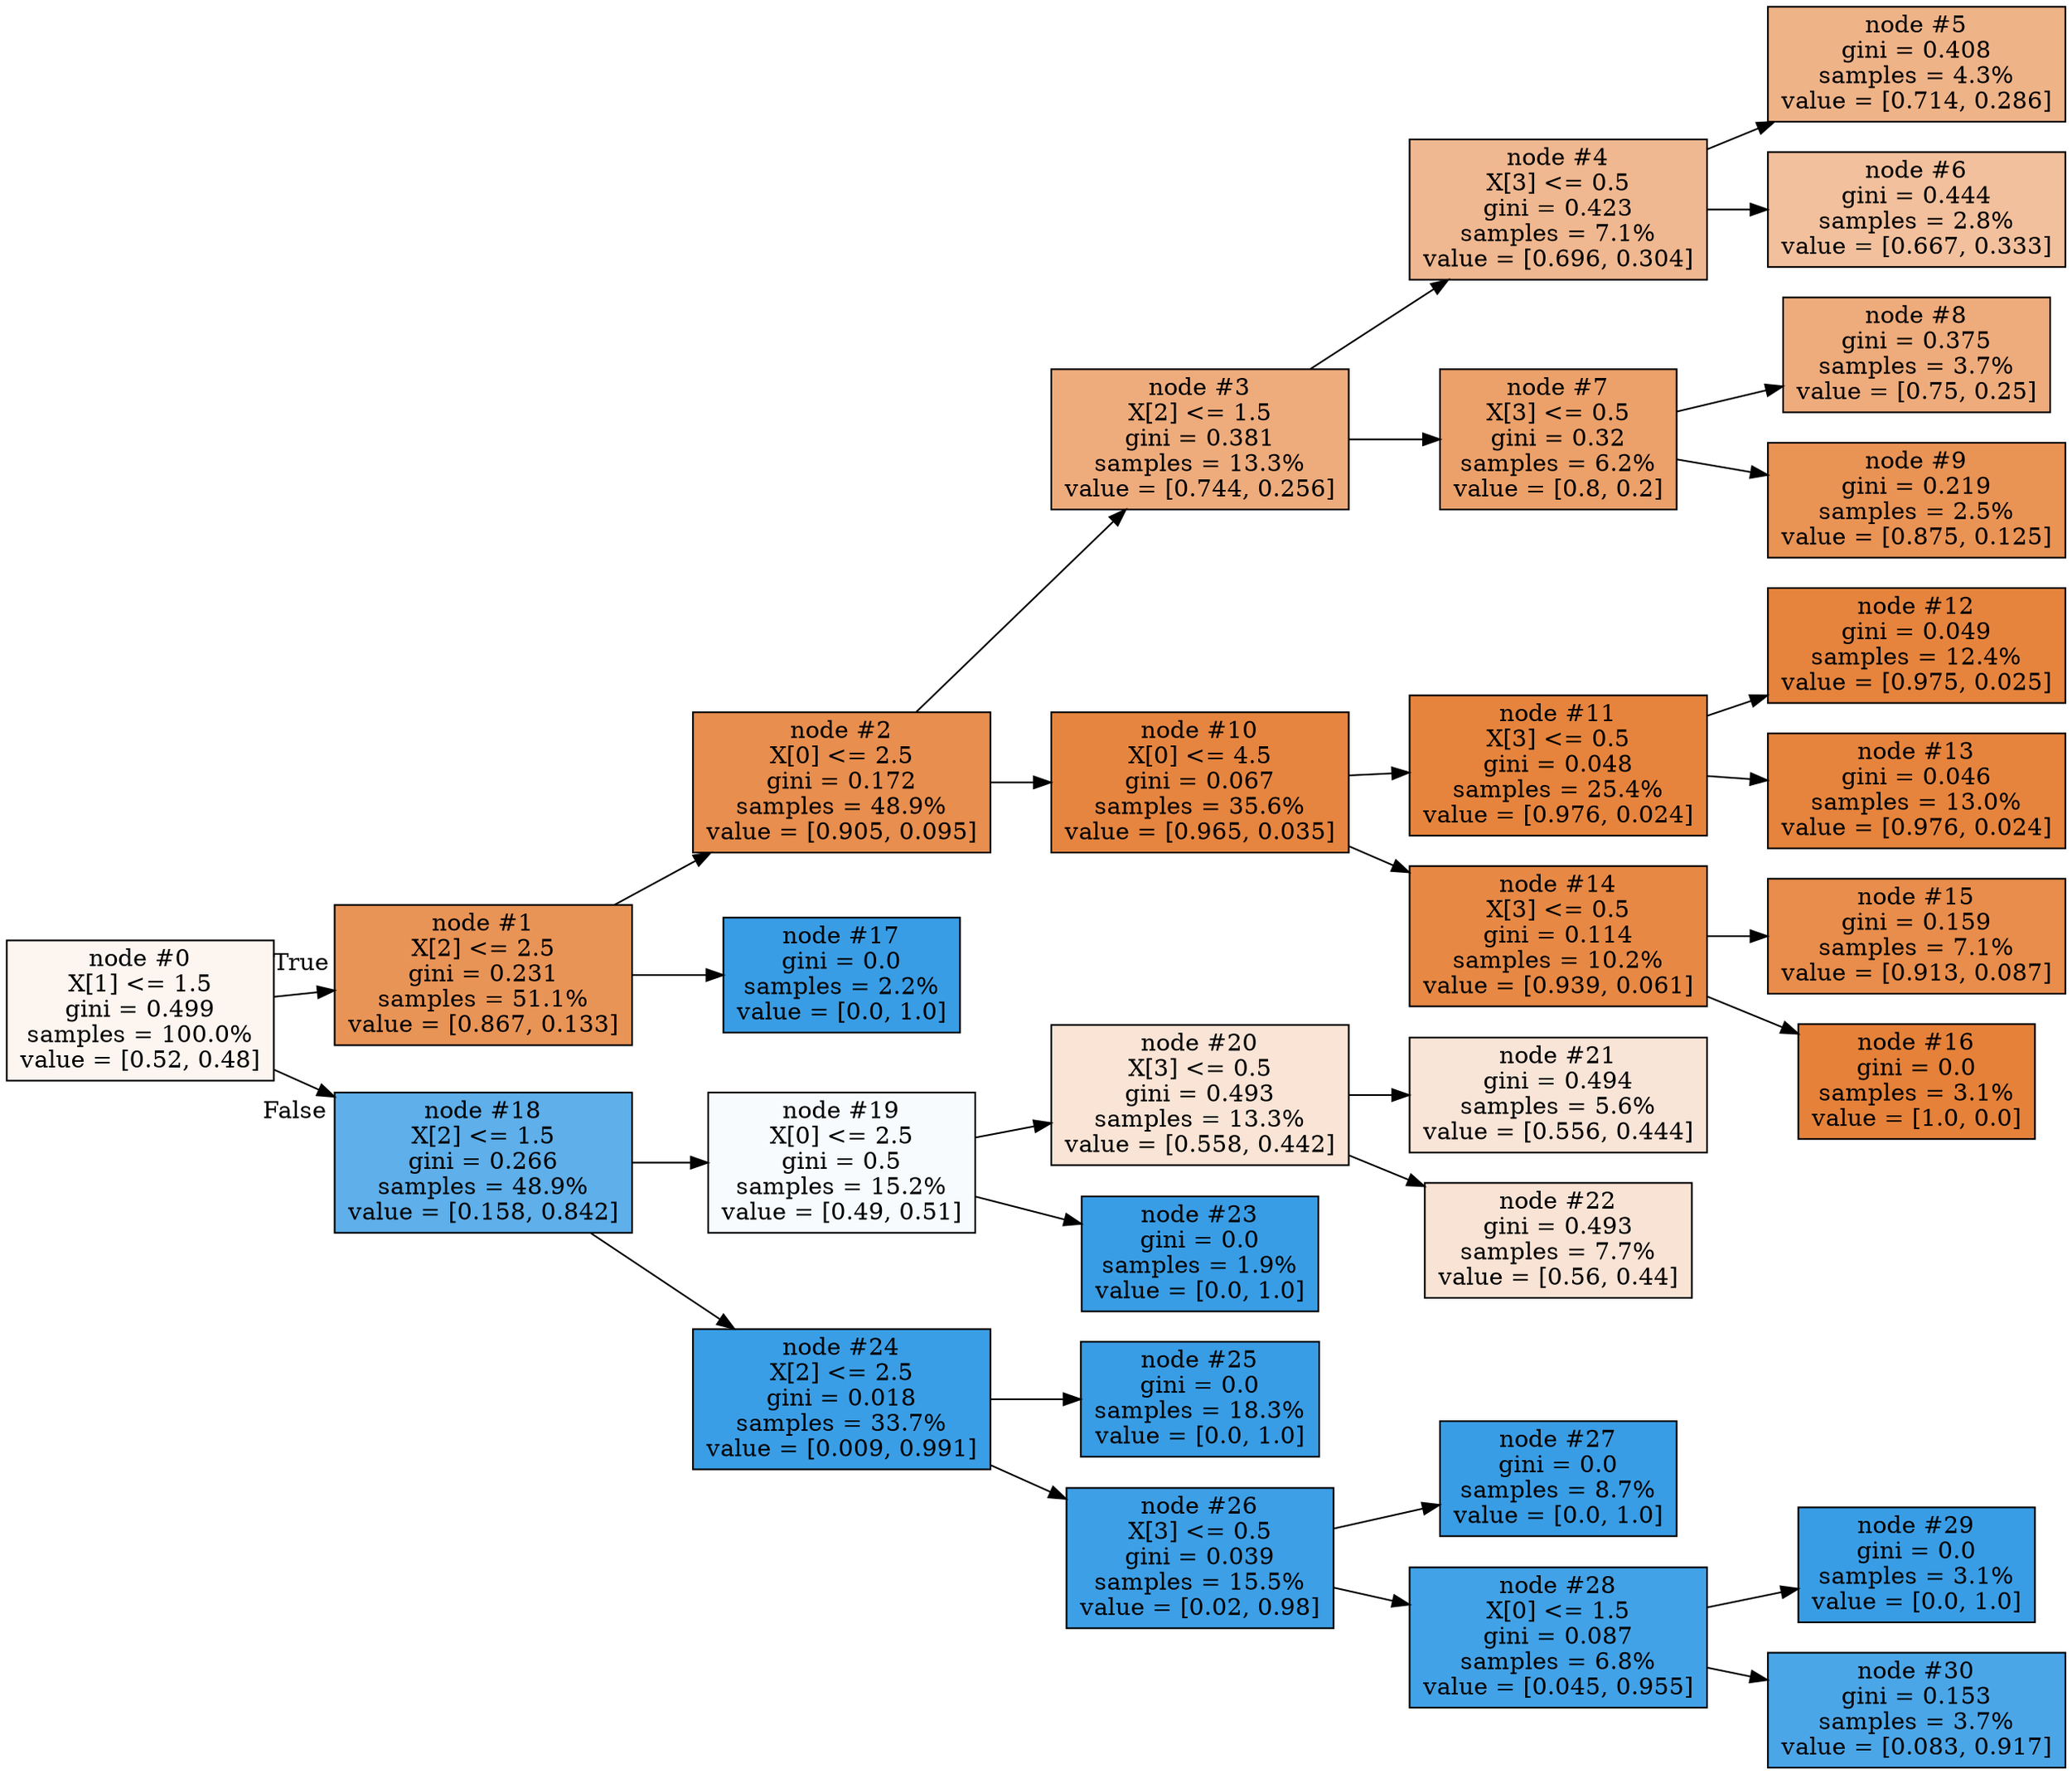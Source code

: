 digraph Tree {
node [shape=box, style="filled", color="black"] ;
rankdir=LR ;
0 [label="node #0\nX[1] <= 1.5\ngini = 0.499\nsamples = 100.0%\nvalue = [0.52, 0.48]", fillcolor="#e5813914"] ;
1 [label="node #1\nX[2] <= 2.5\ngini = 0.231\nsamples = 51.1%\nvalue = [0.867, 0.133]", fillcolor="#e58139d8"] ;
0 -> 1 [labeldistance=2.5, labelangle=-45, headlabel="True"] ;
2 [label="node #2\nX[0] <= 2.5\ngini = 0.172\nsamples = 48.9%\nvalue = [0.905, 0.095]", fillcolor="#e58139e4"] ;
1 -> 2 ;
3 [label="node #3\nX[2] <= 1.5\ngini = 0.381\nsamples = 13.3%\nvalue = [0.744, 0.256]", fillcolor="#e58139a7"] ;
2 -> 3 ;
4 [label="node #4\nX[3] <= 0.5\ngini = 0.423\nsamples = 7.1%\nvalue = [0.696, 0.304]", fillcolor="#e581398f"] ;
3 -> 4 ;
5 [label="node #5\ngini = 0.408\nsamples = 4.3%\nvalue = [0.714, 0.286]", fillcolor="#e5813999"] ;
4 -> 5 ;
6 [label="node #6\ngini = 0.444\nsamples = 2.8%\nvalue = [0.667, 0.333]", fillcolor="#e581397f"] ;
4 -> 6 ;
7 [label="node #7\nX[3] <= 0.5\ngini = 0.32\nsamples = 6.2%\nvalue = [0.8, 0.2]", fillcolor="#e58139bf"] ;
3 -> 7 ;
8 [label="node #8\ngini = 0.375\nsamples = 3.7%\nvalue = [0.75, 0.25]", fillcolor="#e58139aa"] ;
7 -> 8 ;
9 [label="node #9\ngini = 0.219\nsamples = 2.5%\nvalue = [0.875, 0.125]", fillcolor="#e58139db"] ;
7 -> 9 ;
10 [label="node #10\nX[0] <= 4.5\ngini = 0.067\nsamples = 35.6%\nvalue = [0.965, 0.035]", fillcolor="#e58139f6"] ;
2 -> 10 ;
11 [label="node #11\nX[3] <= 0.5\ngini = 0.048\nsamples = 25.4%\nvalue = [0.976, 0.024]", fillcolor="#e58139f9"] ;
10 -> 11 ;
12 [label="node #12\ngini = 0.049\nsamples = 12.4%\nvalue = [0.975, 0.025]", fillcolor="#e58139f8"] ;
11 -> 12 ;
13 [label="node #13\ngini = 0.046\nsamples = 13.0%\nvalue = [0.976, 0.024]", fillcolor="#e58139f9"] ;
11 -> 13 ;
14 [label="node #14\nX[3] <= 0.5\ngini = 0.114\nsamples = 10.2%\nvalue = [0.939, 0.061]", fillcolor="#e58139ef"] ;
10 -> 14 ;
15 [label="node #15\ngini = 0.159\nsamples = 7.1%\nvalue = [0.913, 0.087]", fillcolor="#e58139e7"] ;
14 -> 15 ;
16 [label="node #16\ngini = 0.0\nsamples = 3.1%\nvalue = [1.0, 0.0]", fillcolor="#e58139ff"] ;
14 -> 16 ;
17 [label="node #17\ngini = 0.0\nsamples = 2.2%\nvalue = [0.0, 1.0]", fillcolor="#399de5ff"] ;
1 -> 17 ;
18 [label="node #18\nX[2] <= 1.5\ngini = 0.266\nsamples = 48.9%\nvalue = [0.158, 0.842]", fillcolor="#399de5cf"] ;
0 -> 18 [labeldistance=2.5, labelangle=45, headlabel="False"] ;
19 [label="node #19\nX[0] <= 2.5\ngini = 0.5\nsamples = 15.2%\nvalue = [0.49, 0.51]", fillcolor="#399de50a"] ;
18 -> 19 ;
20 [label="node #20\nX[3] <= 0.5\ngini = 0.493\nsamples = 13.3%\nvalue = [0.558, 0.442]", fillcolor="#e5813935"] ;
19 -> 20 ;
21 [label="node #21\ngini = 0.494\nsamples = 5.6%\nvalue = [0.556, 0.444]", fillcolor="#e5813933"] ;
20 -> 21 ;
22 [label="node #22\ngini = 0.493\nsamples = 7.7%\nvalue = [0.56, 0.44]", fillcolor="#e5813937"] ;
20 -> 22 ;
23 [label="node #23\ngini = 0.0\nsamples = 1.9%\nvalue = [0.0, 1.0]", fillcolor="#399de5ff"] ;
19 -> 23 ;
24 [label="node #24\nX[2] <= 2.5\ngini = 0.018\nsamples = 33.7%\nvalue = [0.009, 0.991]", fillcolor="#399de5fd"] ;
18 -> 24 ;
25 [label="node #25\ngini = 0.0\nsamples = 18.3%\nvalue = [0.0, 1.0]", fillcolor="#399de5ff"] ;
24 -> 25 ;
26 [label="node #26\nX[3] <= 0.5\ngini = 0.039\nsamples = 15.5%\nvalue = [0.02, 0.98]", fillcolor="#399de5fa"] ;
24 -> 26 ;
27 [label="node #27\ngini = 0.0\nsamples = 8.7%\nvalue = [0.0, 1.0]", fillcolor="#399de5ff"] ;
26 -> 27 ;
28 [label="node #28\nX[0] <= 1.5\ngini = 0.087\nsamples = 6.8%\nvalue = [0.045, 0.955]", fillcolor="#399de5f3"] ;
26 -> 28 ;
29 [label="node #29\ngini = 0.0\nsamples = 3.1%\nvalue = [0.0, 1.0]", fillcolor="#399de5ff"] ;
28 -> 29 ;
30 [label="node #30\ngini = 0.153\nsamples = 3.7%\nvalue = [0.083, 0.917]", fillcolor="#399de5e8"] ;
28 -> 30 ;
}